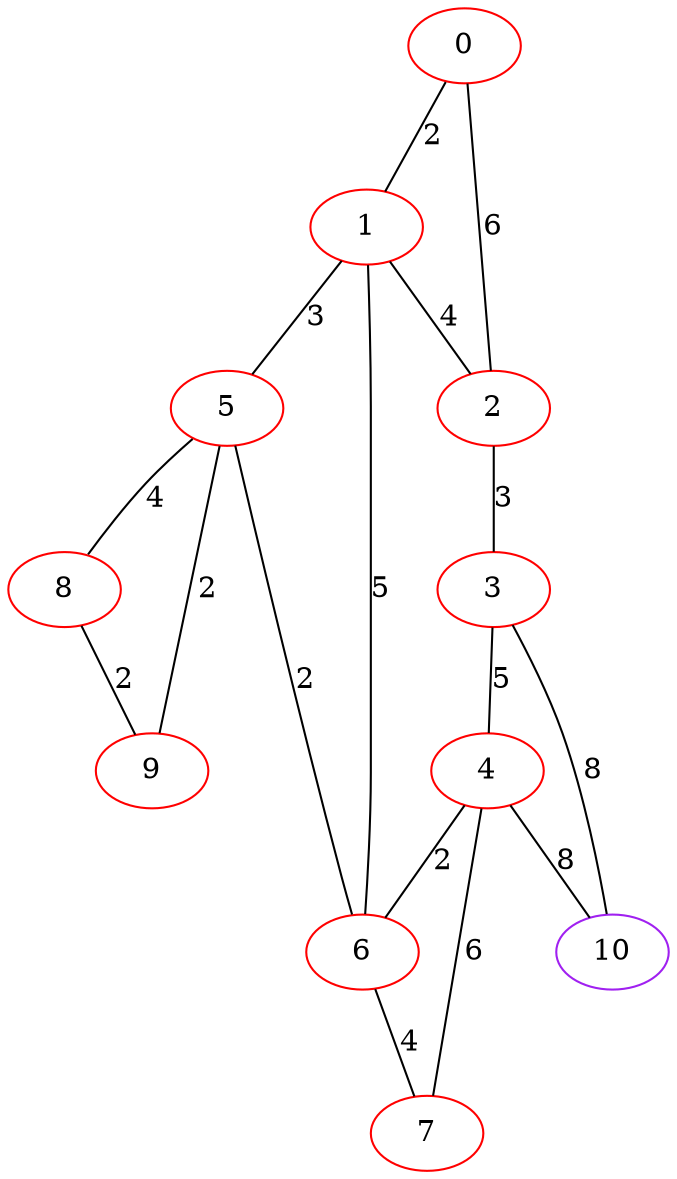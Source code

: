 graph "" {
0 [color=red, weight=1];
1 [color=red, weight=1];
2 [color=red, weight=1];
3 [color=red, weight=1];
4 [color=red, weight=1];
5 [color=red, weight=1];
6 [color=red, weight=1];
7 [color=red, weight=1];
8 [color=red, weight=1];
9 [color=red, weight=1];
10 [color=purple, weight=4];
0 -- 1  [key=0, label=2];
0 -- 2  [key=0, label=6];
1 -- 2  [key=0, label=4];
1 -- 5  [key=0, label=3];
1 -- 6  [key=0, label=5];
2 -- 3  [key=0, label=3];
3 -- 4  [key=0, label=5];
3 -- 10  [key=0, label=8];
4 -- 10  [key=0, label=8];
4 -- 6  [key=0, label=2];
4 -- 7  [key=0, label=6];
5 -- 8  [key=0, label=4];
5 -- 6  [key=0, label=2];
5 -- 9  [key=0, label=2];
6 -- 7  [key=0, label=4];
8 -- 9  [key=0, label=2];
}
